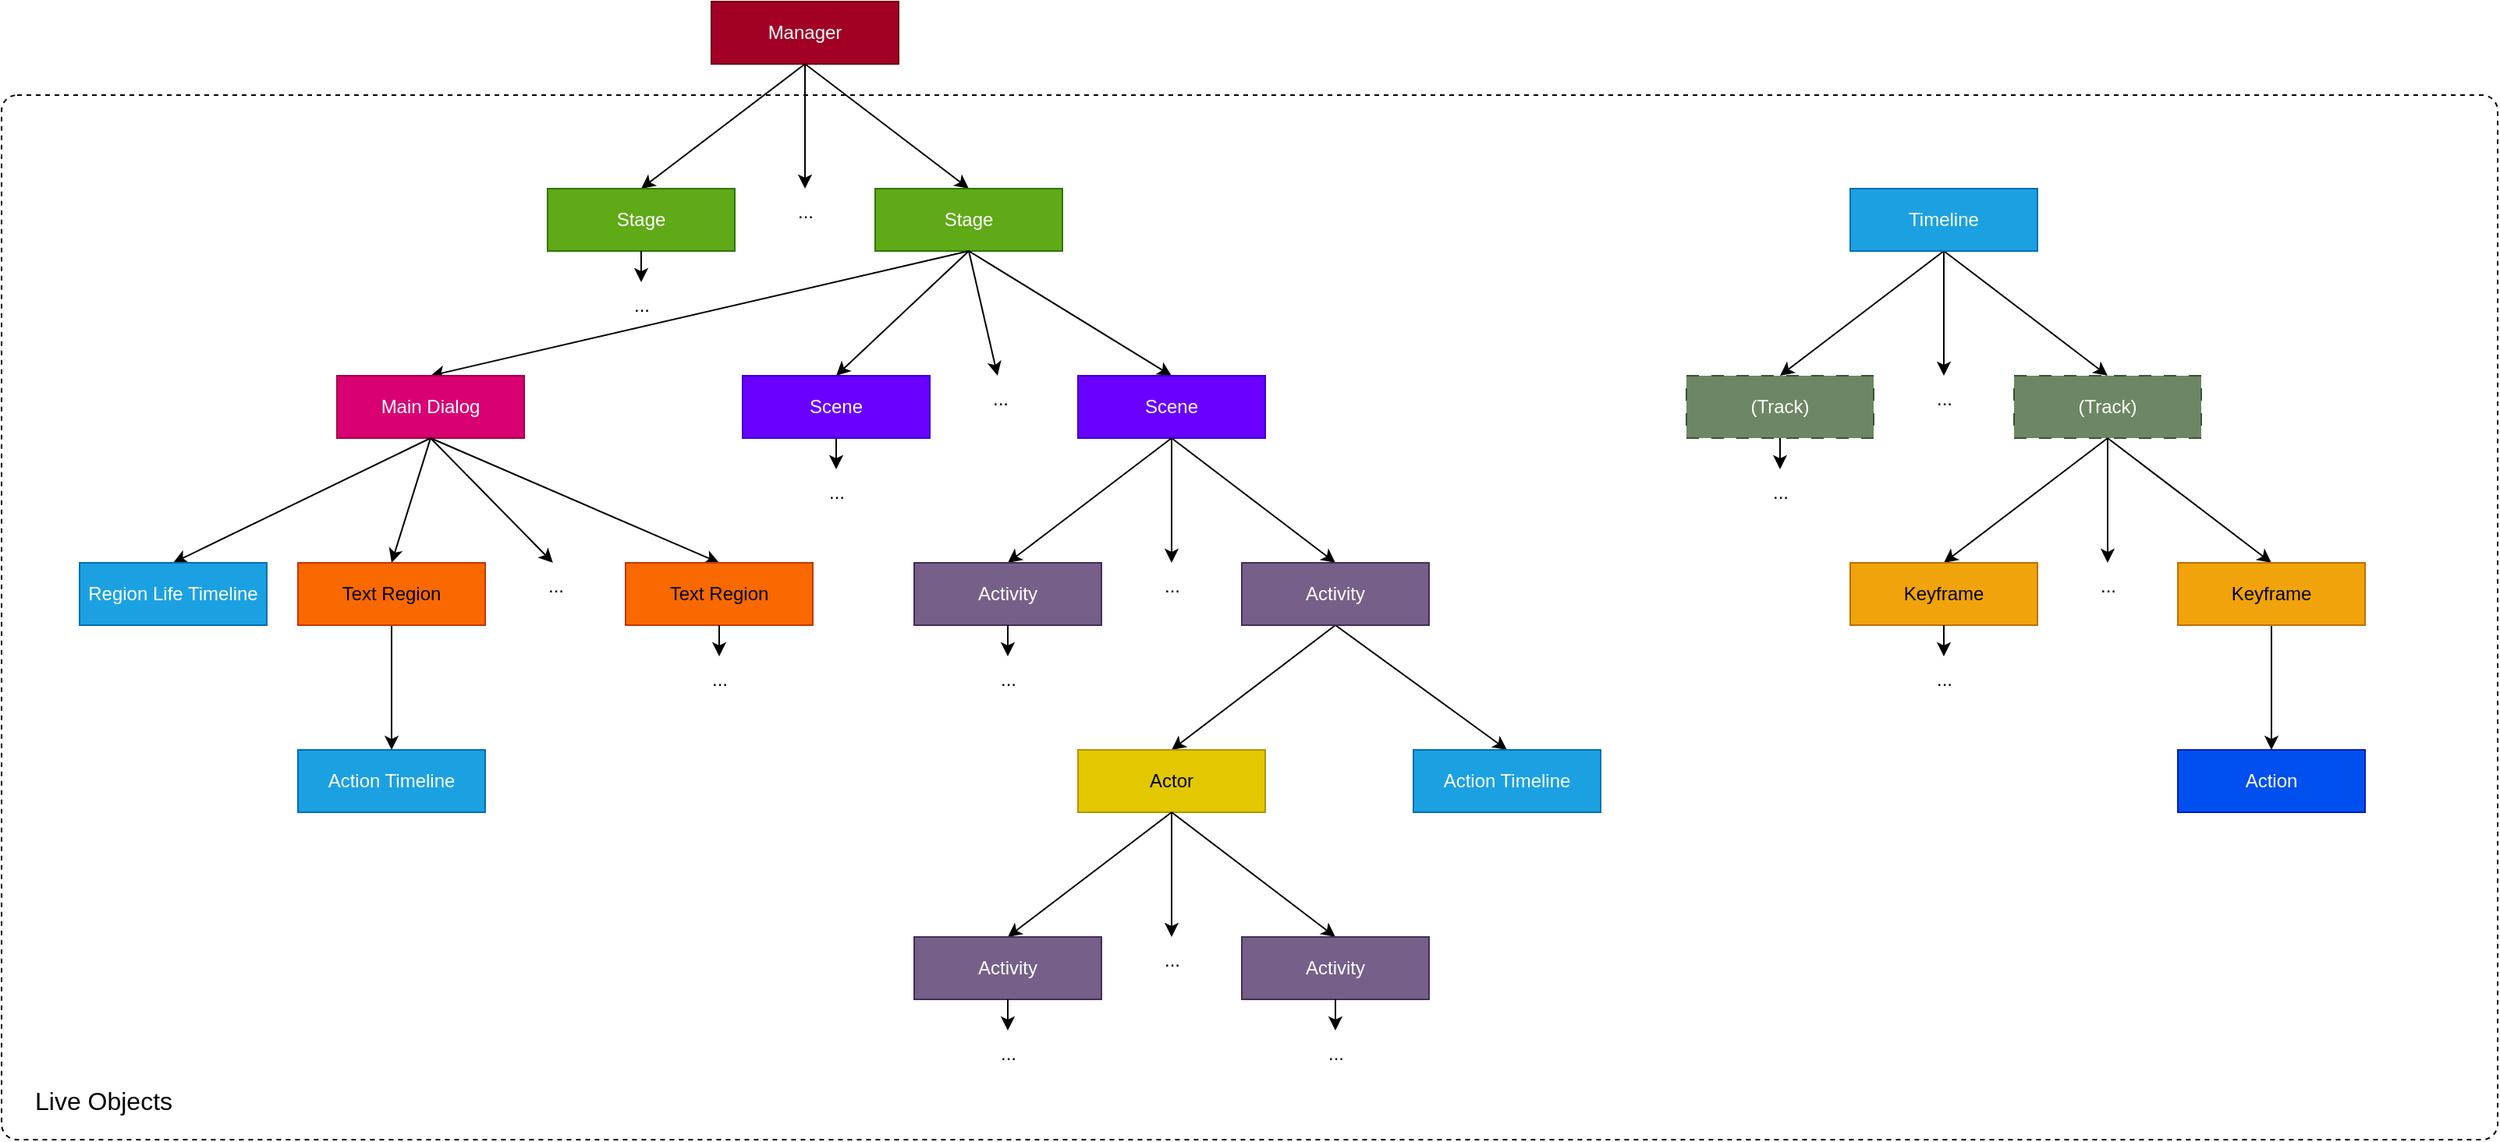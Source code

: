 <mxfile version="28.0.6">
  <diagram name="Page-1" id="ji4-kcn17lKYNOfCEsi7">
    <mxGraphModel dx="2579" dy="1184" grid="1" gridSize="10" guides="1" tooltips="1" connect="1" arrows="1" fold="1" page="1" pageScale="1" pageWidth="850" pageHeight="1100" math="0" shadow="0">
      <root>
        <mxCell id="0" />
        <mxCell id="1" parent="0" />
        <mxCell id="8fCFxjJbwpbIV8VvtwPF-114" value="" style="rounded=1;whiteSpace=wrap;html=1;fillColor=default;dashed=1;absoluteArcSize=1;" parent="1" vertex="1">
          <mxGeometry x="-290" y="60" width="1600" height="670" as="geometry" />
        </mxCell>
        <mxCell id="8fCFxjJbwpbIV8VvtwPF-15" style="rounded=0;orthogonalLoop=1;jettySize=auto;html=1;exitX=0.5;exitY=1;exitDx=0;exitDy=0;entryX=0.5;entryY=0;entryDx=0;entryDy=0;" parent="1" source="8fCFxjJbwpbIV8VvtwPF-1" target="8fCFxjJbwpbIV8VvtwPF-2" edge="1">
          <mxGeometry relative="1" as="geometry" />
        </mxCell>
        <mxCell id="8fCFxjJbwpbIV8VvtwPF-16" style="rounded=0;orthogonalLoop=1;jettySize=auto;html=1;exitX=0.5;exitY=1;exitDx=0;exitDy=0;entryX=0.5;entryY=0;entryDx=0;entryDy=0;" parent="1" source="8fCFxjJbwpbIV8VvtwPF-1" target="8fCFxjJbwpbIV8VvtwPF-14" edge="1">
          <mxGeometry relative="1" as="geometry" />
        </mxCell>
        <mxCell id="8fCFxjJbwpbIV8VvtwPF-1" value="Manager" style="rounded=0;whiteSpace=wrap;html=1;fillColor=#a20025;fontColor=#ffffff;strokeColor=#6F0000;" parent="1" vertex="1">
          <mxGeometry x="165" width="120" height="40" as="geometry" />
        </mxCell>
        <mxCell id="8fCFxjJbwpbIV8VvtwPF-2" value="Stage" style="rounded=0;whiteSpace=wrap;html=1;fillColor=#60a917;fontColor=#ffffff;strokeColor=#2D7600;" parent="1" vertex="1">
          <mxGeometry x="60" y="120" width="120" height="40" as="geometry" />
        </mxCell>
        <mxCell id="8fCFxjJbwpbIV8VvtwPF-14" value="Stage" style="rounded=0;whiteSpace=wrap;html=1;fillColor=#60a917;fontColor=#ffffff;strokeColor=#2D7600;" parent="1" vertex="1">
          <mxGeometry x="270" y="120" width="120" height="40" as="geometry" />
        </mxCell>
        <mxCell id="8fCFxjJbwpbIV8VvtwPF-20" value="" style="rounded=0;orthogonalLoop=1;jettySize=auto;html=1;exitX=0.5;exitY=1;exitDx=0;exitDy=0;" parent="1" source="8fCFxjJbwpbIV8VvtwPF-1" target="8fCFxjJbwpbIV8VvtwPF-19" edge="1">
          <mxGeometry relative="1" as="geometry">
            <mxPoint x="220" y="90" as="sourcePoint" />
            <mxPoint x="220" y="170.0" as="targetPoint" />
          </mxGeometry>
        </mxCell>
        <mxCell id="8fCFxjJbwpbIV8VvtwPF-19" value="..." style="text;html=1;align=center;verticalAlign=middle;resizable=0;points=[];autosize=1;strokeColor=none;fillColor=none;" parent="1" vertex="1">
          <mxGeometry x="210" y="120" width="30" height="30" as="geometry" />
        </mxCell>
        <mxCell id="8fCFxjJbwpbIV8VvtwPF-23" style="rounded=0;orthogonalLoop=1;jettySize=auto;html=1;exitX=0.5;exitY=1;exitDx=0;exitDy=0;entryX=0.5;entryY=0;entryDx=0;entryDy=0;" parent="1" source="8fCFxjJbwpbIV8VvtwPF-14" target="8fCFxjJbwpbIV8VvtwPF-26" edge="1">
          <mxGeometry relative="1" as="geometry">
            <mxPoint x="335" y="160" as="sourcePoint" />
          </mxGeometry>
        </mxCell>
        <mxCell id="8fCFxjJbwpbIV8VvtwPF-24" style="rounded=0;orthogonalLoop=1;jettySize=auto;html=1;exitX=0.5;exitY=1;exitDx=0;exitDy=0;entryX=0.5;entryY=0;entryDx=0;entryDy=0;" parent="1" source="8fCFxjJbwpbIV8VvtwPF-14" target="8fCFxjJbwpbIV8VvtwPF-27" edge="1">
          <mxGeometry relative="1" as="geometry">
            <mxPoint x="335" y="160" as="sourcePoint" />
          </mxGeometry>
        </mxCell>
        <mxCell id="8fCFxjJbwpbIV8VvtwPF-31" style="rounded=0;orthogonalLoop=1;jettySize=auto;html=1;exitX=0.5;exitY=1;exitDx=0;exitDy=0;entryX=0.5;entryY=0;entryDx=0;entryDy=0;" parent="1" source="8fCFxjJbwpbIV8VvtwPF-14" target="8fCFxjJbwpbIV8VvtwPF-30" edge="1">
          <mxGeometry relative="1" as="geometry">
            <mxPoint x="335" y="160" as="sourcePoint" />
          </mxGeometry>
        </mxCell>
        <mxCell id="8fCFxjJbwpbIV8VvtwPF-26" value="Scene" style="rounded=0;whiteSpace=wrap;html=1;fillColor=#6a00ff;fontColor=#ffffff;strokeColor=#3700CC;" parent="1" vertex="1">
          <mxGeometry x="185" y="240" width="120" height="40" as="geometry" />
        </mxCell>
        <mxCell id="8fCFxjJbwpbIV8VvtwPF-27" value="Scene" style="rounded=0;whiteSpace=wrap;html=1;fillColor=#6a00ff;fontColor=#ffffff;strokeColor=#3700CC;" parent="1" vertex="1">
          <mxGeometry x="400" y="240" width="120" height="40" as="geometry" />
        </mxCell>
        <mxCell id="8fCFxjJbwpbIV8VvtwPF-28" value="" style="rounded=0;orthogonalLoop=1;jettySize=auto;html=1;exitX=0.5;exitY=1;exitDx=0;exitDy=0;entryX=0.447;entryY=-0.002;entryDx=0;entryDy=0;entryPerimeter=0;" parent="1" source="8fCFxjJbwpbIV8VvtwPF-14" target="8fCFxjJbwpbIV8VvtwPF-29" edge="1">
          <mxGeometry relative="1" as="geometry">
            <mxPoint x="335" y="160" as="sourcePoint" />
            <mxPoint x="335" y="240.0" as="targetPoint" />
          </mxGeometry>
        </mxCell>
        <mxCell id="8fCFxjJbwpbIV8VvtwPF-29" value="..." style="text;html=1;align=center;verticalAlign=middle;resizable=0;points=[];autosize=1;strokeColor=none;fillColor=none;" parent="1" vertex="1">
          <mxGeometry x="335" y="240" width="30" height="30" as="geometry" />
        </mxCell>
        <mxCell id="8fCFxjJbwpbIV8VvtwPF-30" value="Main Dialog" style="rounded=0;whiteSpace=wrap;html=1;fillColor=#d80073;fontColor=#ffffff;strokeColor=#A50040;" parent="1" vertex="1">
          <mxGeometry x="-75" y="240" width="120" height="40" as="geometry" />
        </mxCell>
        <mxCell id="8fCFxjJbwpbIV8VvtwPF-32" style="rounded=0;orthogonalLoop=1;jettySize=auto;html=1;exitX=0.5;exitY=1;exitDx=0;exitDy=0;entryX=0.5;entryY=0;entryDx=0;entryDy=0;" parent="1" source="8fCFxjJbwpbIV8VvtwPF-27" target="8fCFxjJbwpbIV8VvtwPF-35" edge="1">
          <mxGeometry relative="1" as="geometry">
            <mxPoint x="455" y="285.0" as="sourcePoint" />
          </mxGeometry>
        </mxCell>
        <mxCell id="8fCFxjJbwpbIV8VvtwPF-33" style="rounded=0;orthogonalLoop=1;jettySize=auto;html=1;exitX=0.5;exitY=1;exitDx=0;exitDy=0;entryX=0.5;entryY=0;entryDx=0;entryDy=0;" parent="1" source="8fCFxjJbwpbIV8VvtwPF-27" target="8fCFxjJbwpbIV8VvtwPF-36" edge="1">
          <mxGeometry relative="1" as="geometry">
            <mxPoint x="455" y="285.0" as="sourcePoint" />
          </mxGeometry>
        </mxCell>
        <mxCell id="8fCFxjJbwpbIV8VvtwPF-35" value="Activity" style="rounded=0;whiteSpace=wrap;html=1;fillColor=#76608a;fontColor=#ffffff;strokeColor=#432D57;" parent="1" vertex="1">
          <mxGeometry x="295" y="360" width="120" height="40" as="geometry" />
        </mxCell>
        <mxCell id="8fCFxjJbwpbIV8VvtwPF-41" style="rounded=0;orthogonalLoop=1;jettySize=auto;html=1;exitX=0.5;exitY=1;exitDx=0;exitDy=0;entryX=0.5;entryY=0;entryDx=0;entryDy=0;" parent="1" source="8fCFxjJbwpbIV8VvtwPF-36" target="8fCFxjJbwpbIV8VvtwPF-39" edge="1">
          <mxGeometry relative="1" as="geometry">
            <mxPoint x="560" y="465" as="sourcePoint" />
          </mxGeometry>
        </mxCell>
        <mxCell id="8fCFxjJbwpbIV8VvtwPF-42" style="rounded=0;orthogonalLoop=1;jettySize=auto;html=1;exitX=0.5;exitY=1;exitDx=0;exitDy=0;entryX=0.5;entryY=0;entryDx=0;entryDy=0;" parent="1" source="8fCFxjJbwpbIV8VvtwPF-36" target="8fCFxjJbwpbIV8VvtwPF-40" edge="1">
          <mxGeometry relative="1" as="geometry">
            <mxPoint x="560" y="465" as="sourcePoint" />
          </mxGeometry>
        </mxCell>
        <mxCell id="8fCFxjJbwpbIV8VvtwPF-36" value="Activity" style="rounded=0;whiteSpace=wrap;html=1;fillColor=#76608a;fontColor=#ffffff;strokeColor=#432D57;" parent="1" vertex="1">
          <mxGeometry x="505" y="360" width="120" height="40" as="geometry" />
        </mxCell>
        <mxCell id="8fCFxjJbwpbIV8VvtwPF-37" value="" style="rounded=0;orthogonalLoop=1;jettySize=auto;html=1;exitX=0.5;exitY=1;exitDx=0;exitDy=0;" parent="1" source="8fCFxjJbwpbIV8VvtwPF-27" target="8fCFxjJbwpbIV8VvtwPF-38" edge="1">
          <mxGeometry relative="1" as="geometry">
            <mxPoint x="455" y="285" as="sourcePoint" />
            <mxPoint x="455" y="365.0" as="targetPoint" />
          </mxGeometry>
        </mxCell>
        <mxCell id="8fCFxjJbwpbIV8VvtwPF-38" value="..." style="text;html=1;align=center;verticalAlign=middle;resizable=0;points=[];autosize=1;strokeColor=none;fillColor=none;" parent="1" vertex="1">
          <mxGeometry x="445" y="360" width="30" height="30" as="geometry" />
        </mxCell>
        <mxCell id="8fCFxjJbwpbIV8VvtwPF-39" value="Actor" style="rounded=0;whiteSpace=wrap;html=1;fillColor=#e3c800;fontColor=#000000;strokeColor=#B09500;" parent="1" vertex="1">
          <mxGeometry x="400" y="480" width="120" height="40" as="geometry" />
        </mxCell>
        <mxCell id="8fCFxjJbwpbIV8VvtwPF-40" value="Action Timeline" style="rounded=0;whiteSpace=wrap;html=1;fillColor=#1ba1e2;fontColor=#ffffff;strokeColor=#006EAF;" parent="1" vertex="1">
          <mxGeometry x="615" y="480" width="120" height="40" as="geometry" />
        </mxCell>
        <mxCell id="8fCFxjJbwpbIV8VvtwPF-44" style="rounded=0;orthogonalLoop=1;jettySize=auto;html=1;exitX=0.5;exitY=1;exitDx=0;exitDy=0;entryX=0.5;entryY=0;entryDx=0;entryDy=0;" parent="1" source="8fCFxjJbwpbIV8VvtwPF-39" target="8fCFxjJbwpbIV8VvtwPF-46" edge="1">
          <mxGeometry relative="1" as="geometry">
            <mxPoint x="445" y="535" as="sourcePoint" />
          </mxGeometry>
        </mxCell>
        <mxCell id="8fCFxjJbwpbIV8VvtwPF-45" style="rounded=0;orthogonalLoop=1;jettySize=auto;html=1;exitX=0.5;exitY=1;exitDx=0;exitDy=0;entryX=0.5;entryY=0;entryDx=0;entryDy=0;" parent="1" source="8fCFxjJbwpbIV8VvtwPF-39" target="8fCFxjJbwpbIV8VvtwPF-47" edge="1">
          <mxGeometry relative="1" as="geometry">
            <mxPoint x="445" y="535" as="sourcePoint" />
          </mxGeometry>
        </mxCell>
        <mxCell id="8fCFxjJbwpbIV8VvtwPF-46" value="Activity" style="rounded=0;whiteSpace=wrap;html=1;fillColor=#76608a;fontColor=#ffffff;strokeColor=#432D57;" parent="1" vertex="1">
          <mxGeometry x="295" y="600" width="120" height="40" as="geometry" />
        </mxCell>
        <mxCell id="8fCFxjJbwpbIV8VvtwPF-47" value="Activity" style="rounded=0;whiteSpace=wrap;html=1;fillColor=#76608a;fontColor=#ffffff;strokeColor=#432D57;" parent="1" vertex="1">
          <mxGeometry x="505" y="600" width="120" height="40" as="geometry" />
        </mxCell>
        <mxCell id="8fCFxjJbwpbIV8VvtwPF-48" value="" style="rounded=0;orthogonalLoop=1;jettySize=auto;html=1;exitX=0.5;exitY=1;exitDx=0;exitDy=0;" parent="1" source="8fCFxjJbwpbIV8VvtwPF-39" target="8fCFxjJbwpbIV8VvtwPF-49" edge="1">
          <mxGeometry relative="1" as="geometry">
            <mxPoint x="445" y="535" as="sourcePoint" />
            <mxPoint x="445" y="615.0" as="targetPoint" />
          </mxGeometry>
        </mxCell>
        <mxCell id="8fCFxjJbwpbIV8VvtwPF-49" value="..." style="text;html=1;align=center;verticalAlign=middle;resizable=0;points=[];autosize=1;strokeColor=none;fillColor=none;" parent="1" vertex="1">
          <mxGeometry x="445" y="600" width="30" height="30" as="geometry" />
        </mxCell>
        <mxCell id="8fCFxjJbwpbIV8VvtwPF-51" value="" style="rounded=0;orthogonalLoop=1;jettySize=auto;html=1;exitX=0.5;exitY=1;exitDx=0;exitDy=0;" parent="1" target="8fCFxjJbwpbIV8VvtwPF-52" edge="1">
          <mxGeometry relative="1" as="geometry">
            <mxPoint x="355" y="640" as="sourcePoint" />
            <mxPoint x="345" y="720.0" as="targetPoint" />
          </mxGeometry>
        </mxCell>
        <mxCell id="8fCFxjJbwpbIV8VvtwPF-52" value="..." style="text;html=1;align=center;verticalAlign=middle;resizable=0;points=[];autosize=1;strokeColor=none;fillColor=none;" parent="1" vertex="1">
          <mxGeometry x="340" y="660" width="30" height="30" as="geometry" />
        </mxCell>
        <mxCell id="8fCFxjJbwpbIV8VvtwPF-53" value="" style="rounded=0;orthogonalLoop=1;jettySize=auto;html=1;exitX=0.5;exitY=1;exitDx=0;exitDy=0;" parent="1" target="8fCFxjJbwpbIV8VvtwPF-54" edge="1">
          <mxGeometry relative="1" as="geometry">
            <mxPoint x="565" y="640" as="sourcePoint" />
            <mxPoint x="555" y="720.0" as="targetPoint" />
          </mxGeometry>
        </mxCell>
        <mxCell id="8fCFxjJbwpbIV8VvtwPF-54" value="..." style="text;html=1;align=center;verticalAlign=middle;resizable=0;points=[];autosize=1;strokeColor=none;fillColor=none;" parent="1" vertex="1">
          <mxGeometry x="550" y="660" width="30" height="30" as="geometry" />
        </mxCell>
        <mxCell id="8fCFxjJbwpbIV8VvtwPF-55" value="" style="rounded=0;orthogonalLoop=1;jettySize=auto;html=1;exitX=0.5;exitY=1;exitDx=0;exitDy=0;" parent="1" target="8fCFxjJbwpbIV8VvtwPF-56" edge="1">
          <mxGeometry relative="1" as="geometry">
            <mxPoint x="120" y="160" as="sourcePoint" />
            <mxPoint x="110" y="240.0" as="targetPoint" />
          </mxGeometry>
        </mxCell>
        <mxCell id="8fCFxjJbwpbIV8VvtwPF-56" value="..." style="text;html=1;align=center;verticalAlign=middle;resizable=0;points=[];autosize=1;strokeColor=none;fillColor=none;" parent="1" vertex="1">
          <mxGeometry x="105" y="180" width="30" height="30" as="geometry" />
        </mxCell>
        <mxCell id="8fCFxjJbwpbIV8VvtwPF-57" value="" style="rounded=0;orthogonalLoop=1;jettySize=auto;html=1;exitX=0.5;exitY=1;exitDx=0;exitDy=0;" parent="1" target="8fCFxjJbwpbIV8VvtwPF-58" edge="1">
          <mxGeometry relative="1" as="geometry">
            <mxPoint x="245" y="280" as="sourcePoint" />
            <mxPoint x="235" y="360.0" as="targetPoint" />
          </mxGeometry>
        </mxCell>
        <mxCell id="8fCFxjJbwpbIV8VvtwPF-58" value="..." style="text;html=1;align=center;verticalAlign=middle;resizable=0;points=[];autosize=1;strokeColor=none;fillColor=none;" parent="1" vertex="1">
          <mxGeometry x="230" y="300" width="30" height="30" as="geometry" />
        </mxCell>
        <mxCell id="8fCFxjJbwpbIV8VvtwPF-59" value="" style="rounded=0;orthogonalLoop=1;jettySize=auto;html=1;exitX=0.5;exitY=1;exitDx=0;exitDy=0;" parent="1" target="8fCFxjJbwpbIV8VvtwPF-60" edge="1">
          <mxGeometry relative="1" as="geometry">
            <mxPoint x="355" y="400" as="sourcePoint" />
            <mxPoint x="345" y="480.0" as="targetPoint" />
          </mxGeometry>
        </mxCell>
        <mxCell id="8fCFxjJbwpbIV8VvtwPF-60" value="..." style="text;html=1;align=center;verticalAlign=middle;resizable=0;points=[];autosize=1;strokeColor=none;fillColor=none;" parent="1" vertex="1">
          <mxGeometry x="340" y="420" width="30" height="30" as="geometry" />
        </mxCell>
        <mxCell id="8fCFxjJbwpbIV8VvtwPF-81" style="rounded=0;orthogonalLoop=1;jettySize=auto;html=1;exitX=0.5;exitY=1;exitDx=0;exitDy=0;entryX=0.5;entryY=0;entryDx=0;entryDy=0;" parent="1" source="8fCFxjJbwpbIV8VvtwPF-30" target="8fCFxjJbwpbIV8VvtwPF-84" edge="1">
          <mxGeometry relative="1" as="geometry">
            <mxPoint x="-15" y="285" as="sourcePoint" />
          </mxGeometry>
        </mxCell>
        <mxCell id="8fCFxjJbwpbIV8VvtwPF-82" style="rounded=0;orthogonalLoop=1;jettySize=auto;html=1;entryX=0.5;entryY=0;entryDx=0;entryDy=0;" parent="1" target="8fCFxjJbwpbIV8VvtwPF-85" edge="1">
          <mxGeometry relative="1" as="geometry">
            <mxPoint x="-15" y="280" as="sourcePoint" />
          </mxGeometry>
        </mxCell>
        <mxCell id="8fCFxjJbwpbIV8VvtwPF-83" style="rounded=0;orthogonalLoop=1;jettySize=auto;html=1;exitX=0.5;exitY=1;exitDx=0;exitDy=0;entryX=0.5;entryY=0;entryDx=0;entryDy=0;" parent="1" source="8fCFxjJbwpbIV8VvtwPF-30" target="8fCFxjJbwpbIV8VvtwPF-88" edge="1">
          <mxGeometry relative="1" as="geometry">
            <mxPoint x="-15" y="285" as="sourcePoint" />
          </mxGeometry>
        </mxCell>
        <mxCell id="8fCFxjJbwpbIV8VvtwPF-111" style="rounded=0;orthogonalLoop=1;jettySize=auto;html=1;exitX=0.5;exitY=1;exitDx=0;exitDy=0;entryX=0.5;entryY=0;entryDx=0;entryDy=0;" parent="1" source="8fCFxjJbwpbIV8VvtwPF-84" target="8fCFxjJbwpbIV8VvtwPF-110" edge="1">
          <mxGeometry relative="1" as="geometry" />
        </mxCell>
        <mxCell id="8fCFxjJbwpbIV8VvtwPF-84" value="Text Region" style="rounded=0;whiteSpace=wrap;html=1;fillColor=#fa6800;fontColor=#000000;strokeColor=#C73500;" parent="1" vertex="1">
          <mxGeometry x="-100" y="360" width="120" height="40" as="geometry" />
        </mxCell>
        <mxCell id="8fCFxjJbwpbIV8VvtwPF-85" value="Text Region" style="rounded=0;whiteSpace=wrap;html=1;fillColor=#fa6800;fontColor=#000000;strokeColor=#C73500;" parent="1" vertex="1">
          <mxGeometry x="110" y="360" width="120" height="40" as="geometry" />
        </mxCell>
        <mxCell id="8fCFxjJbwpbIV8VvtwPF-86" value="" style="rounded=0;orthogonalLoop=1;jettySize=auto;html=1;exitX=0.5;exitY=1;exitDx=0;exitDy=0;entryX=0.447;entryY=-0.002;entryDx=0;entryDy=0;entryPerimeter=0;" parent="1" source="8fCFxjJbwpbIV8VvtwPF-30" target="8fCFxjJbwpbIV8VvtwPF-87" edge="1">
          <mxGeometry relative="1" as="geometry">
            <mxPoint x="-15" y="285" as="sourcePoint" />
            <mxPoint x="-10" y="365.0" as="targetPoint" />
          </mxGeometry>
        </mxCell>
        <mxCell id="8fCFxjJbwpbIV8VvtwPF-87" value="..." style="text;html=1;align=center;verticalAlign=middle;resizable=0;points=[];autosize=1;strokeColor=none;fillColor=none;" parent="1" vertex="1">
          <mxGeometry x="50" y="360" width="30" height="30" as="geometry" />
        </mxCell>
        <mxCell id="8fCFxjJbwpbIV8VvtwPF-88" value="Region Life Timeline" style="rounded=0;whiteSpace=wrap;html=1;fillColor=#1ba1e2;fontColor=#ffffff;strokeColor=#006EAF;" parent="1" vertex="1">
          <mxGeometry x="-240" y="360" width="120" height="40" as="geometry" />
        </mxCell>
        <mxCell id="8fCFxjJbwpbIV8VvtwPF-89" value="" style="rounded=0;orthogonalLoop=1;jettySize=auto;html=1;exitX=0.5;exitY=1;exitDx=0;exitDy=0;" parent="1" target="8fCFxjJbwpbIV8VvtwPF-90" edge="1">
          <mxGeometry relative="1" as="geometry">
            <mxPoint x="170" y="400" as="sourcePoint" />
            <mxPoint x="160" y="480.0" as="targetPoint" />
          </mxGeometry>
        </mxCell>
        <mxCell id="8fCFxjJbwpbIV8VvtwPF-90" value="..." style="text;html=1;align=center;verticalAlign=middle;resizable=0;points=[];autosize=1;strokeColor=none;fillColor=none;" parent="1" vertex="1">
          <mxGeometry x="155" y="420" width="30" height="30" as="geometry" />
        </mxCell>
        <mxCell id="8fCFxjJbwpbIV8VvtwPF-92" style="rounded=0;orthogonalLoop=1;jettySize=auto;html=1;exitX=0.5;exitY=1;exitDx=0;exitDy=0;entryX=0.5;entryY=0;entryDx=0;entryDy=0;" parent="1" target="8fCFxjJbwpbIV8VvtwPF-94" edge="1">
          <mxGeometry relative="1" as="geometry">
            <mxPoint x="955" y="160" as="sourcePoint" />
          </mxGeometry>
        </mxCell>
        <mxCell id="8fCFxjJbwpbIV8VvtwPF-93" style="rounded=0;orthogonalLoop=1;jettySize=auto;html=1;exitX=0.5;exitY=1;exitDx=0;exitDy=0;entryX=0.5;entryY=0;entryDx=0;entryDy=0;" parent="1" target="8fCFxjJbwpbIV8VvtwPF-95" edge="1">
          <mxGeometry relative="1" as="geometry">
            <mxPoint x="955" y="160" as="sourcePoint" />
          </mxGeometry>
        </mxCell>
        <mxCell id="8fCFxjJbwpbIV8VvtwPF-94" value="(Track)" style="rounded=0;whiteSpace=wrap;html=1;fillColor=#6d8764;fontColor=#ffffff;strokeColor=#3A5431;dashed=1;dashPattern=8 8;" parent="1" vertex="1">
          <mxGeometry x="790" y="240" width="120" height="40" as="geometry" />
        </mxCell>
        <mxCell id="8fCFxjJbwpbIV8VvtwPF-95" value="(Track)" style="rounded=0;whiteSpace=wrap;html=1;fillColor=#6d8764;fontColor=#ffffff;strokeColor=#3A5431;dashed=1;dashPattern=8 8;" parent="1" vertex="1">
          <mxGeometry x="1000" y="240" width="120" height="40" as="geometry" />
        </mxCell>
        <mxCell id="8fCFxjJbwpbIV8VvtwPF-96" value="" style="rounded=0;orthogonalLoop=1;jettySize=auto;html=1;exitX=0.5;exitY=1;exitDx=0;exitDy=0;" parent="1" target="8fCFxjJbwpbIV8VvtwPF-97" edge="1">
          <mxGeometry relative="1" as="geometry">
            <mxPoint x="955" y="160" as="sourcePoint" />
            <mxPoint x="940" y="240.0" as="targetPoint" />
          </mxGeometry>
        </mxCell>
        <mxCell id="8fCFxjJbwpbIV8VvtwPF-97" value="..." style="text;html=1;align=center;verticalAlign=middle;resizable=0;points=[];autosize=1;strokeColor=none;fillColor=none;" parent="1" vertex="1">
          <mxGeometry x="940" y="240" width="30" height="30" as="geometry" />
        </mxCell>
        <mxCell id="8fCFxjJbwpbIV8VvtwPF-98" value="" style="rounded=0;orthogonalLoop=1;jettySize=auto;html=1;exitX=0.5;exitY=1;exitDx=0;exitDy=0;" parent="1" target="8fCFxjJbwpbIV8VvtwPF-99" edge="1">
          <mxGeometry relative="1" as="geometry">
            <mxPoint x="850" y="280" as="sourcePoint" />
            <mxPoint x="840" y="360" as="targetPoint" />
          </mxGeometry>
        </mxCell>
        <mxCell id="8fCFxjJbwpbIV8VvtwPF-99" value="..." style="text;html=1;align=center;verticalAlign=middle;resizable=0;points=[];autosize=1;strokeColor=none;fillColor=none;" parent="1" vertex="1">
          <mxGeometry x="835" y="300" width="30" height="30" as="geometry" />
        </mxCell>
        <mxCell id="8fCFxjJbwpbIV8VvtwPF-100" style="rounded=0;orthogonalLoop=1;jettySize=auto;html=1;exitX=0.5;exitY=1;exitDx=0;exitDy=0;entryX=0.5;entryY=0;entryDx=0;entryDy=0;" parent="1" target="8fCFxjJbwpbIV8VvtwPF-102" edge="1">
          <mxGeometry relative="1" as="geometry">
            <mxPoint x="1060" y="280" as="sourcePoint" />
          </mxGeometry>
        </mxCell>
        <mxCell id="8fCFxjJbwpbIV8VvtwPF-101" style="rounded=0;orthogonalLoop=1;jettySize=auto;html=1;exitX=0.5;exitY=1;exitDx=0;exitDy=0;entryX=0.5;entryY=0;entryDx=0;entryDy=0;" parent="1" target="8fCFxjJbwpbIV8VvtwPF-104" edge="1">
          <mxGeometry relative="1" as="geometry">
            <mxPoint x="1060" y="280" as="sourcePoint" />
          </mxGeometry>
        </mxCell>
        <mxCell id="8fCFxjJbwpbIV8VvtwPF-102" value="Keyframe" style="rounded=0;whiteSpace=wrap;html=1;fillColor=#f0a30a;fontColor=#000000;strokeColor=#BD7000;" parent="1" vertex="1">
          <mxGeometry x="895" y="360" width="120" height="40" as="geometry" />
        </mxCell>
        <mxCell id="8fCFxjJbwpbIV8VvtwPF-103" style="edgeStyle=orthogonalEdgeStyle;rounded=0;orthogonalLoop=1;jettySize=auto;html=1;exitX=0.5;exitY=1;exitDx=0;exitDy=0;entryX=0.5;entryY=0;entryDx=0;entryDy=0;" parent="1" source="8fCFxjJbwpbIV8VvtwPF-104" target="8fCFxjJbwpbIV8VvtwPF-109" edge="1">
          <mxGeometry relative="1" as="geometry" />
        </mxCell>
        <mxCell id="8fCFxjJbwpbIV8VvtwPF-104" value="Keyframe" style="rounded=0;whiteSpace=wrap;html=1;fillColor=#f0a30a;fontColor=#000000;strokeColor=#BD7000;" parent="1" vertex="1">
          <mxGeometry x="1105" y="360" width="120" height="40" as="geometry" />
        </mxCell>
        <mxCell id="8fCFxjJbwpbIV8VvtwPF-105" value="" style="rounded=0;orthogonalLoop=1;jettySize=auto;html=1;exitX=0.5;exitY=1;exitDx=0;exitDy=0;" parent="1" target="8fCFxjJbwpbIV8VvtwPF-106" edge="1">
          <mxGeometry relative="1" as="geometry">
            <mxPoint x="1060" y="280" as="sourcePoint" />
            <mxPoint x="1050" y="360" as="targetPoint" />
          </mxGeometry>
        </mxCell>
        <mxCell id="8fCFxjJbwpbIV8VvtwPF-106" value="..." style="text;html=1;align=center;verticalAlign=middle;resizable=0;points=[];autosize=1;strokeColor=none;fillColor=none;" parent="1" vertex="1">
          <mxGeometry x="1045" y="360" width="30" height="30" as="geometry" />
        </mxCell>
        <mxCell id="8fCFxjJbwpbIV8VvtwPF-107" value="" style="rounded=0;orthogonalLoop=1;jettySize=auto;html=1;exitX=0.5;exitY=1;exitDx=0;exitDy=0;" parent="1" target="8fCFxjJbwpbIV8VvtwPF-108" edge="1">
          <mxGeometry relative="1" as="geometry">
            <mxPoint x="955" y="400" as="sourcePoint" />
            <mxPoint x="945" y="480" as="targetPoint" />
          </mxGeometry>
        </mxCell>
        <mxCell id="8fCFxjJbwpbIV8VvtwPF-108" value="..." style="text;html=1;align=center;verticalAlign=middle;resizable=0;points=[];autosize=1;strokeColor=none;fillColor=none;" parent="1" vertex="1">
          <mxGeometry x="940" y="420" width="30" height="30" as="geometry" />
        </mxCell>
        <mxCell id="8fCFxjJbwpbIV8VvtwPF-109" value="Action" style="rounded=0;whiteSpace=wrap;html=1;fillColor=#0050ef;strokeColor=#001DBC;fontColor=#ffffff;" parent="1" vertex="1">
          <mxGeometry x="1105" y="480" width="120" height="40" as="geometry" />
        </mxCell>
        <mxCell id="8fCFxjJbwpbIV8VvtwPF-110" value="Action Timeline" style="rounded=0;whiteSpace=wrap;html=1;fillColor=#1ba1e2;fontColor=#ffffff;strokeColor=#006EAF;" parent="1" vertex="1">
          <mxGeometry x="-100" y="480" width="120" height="40" as="geometry" />
        </mxCell>
        <mxCell id="8fCFxjJbwpbIV8VvtwPF-113" value="Timeline" style="rounded=0;whiteSpace=wrap;html=1;fillColor=#1ba1e2;fontColor=#ffffff;strokeColor=#006EAF;" parent="1" vertex="1">
          <mxGeometry x="895" y="120" width="120" height="40" as="geometry" />
        </mxCell>
        <mxCell id="8fCFxjJbwpbIV8VvtwPF-115" value="Live Objects" style="text;html=1;align=center;verticalAlign=middle;resizable=0;points=[];autosize=1;strokeColor=none;fillColor=none;fontSize=16;" parent="1" vertex="1">
          <mxGeometry x="-280" y="690" width="110" height="30" as="geometry" />
        </mxCell>
      </root>
    </mxGraphModel>
  </diagram>
</mxfile>
